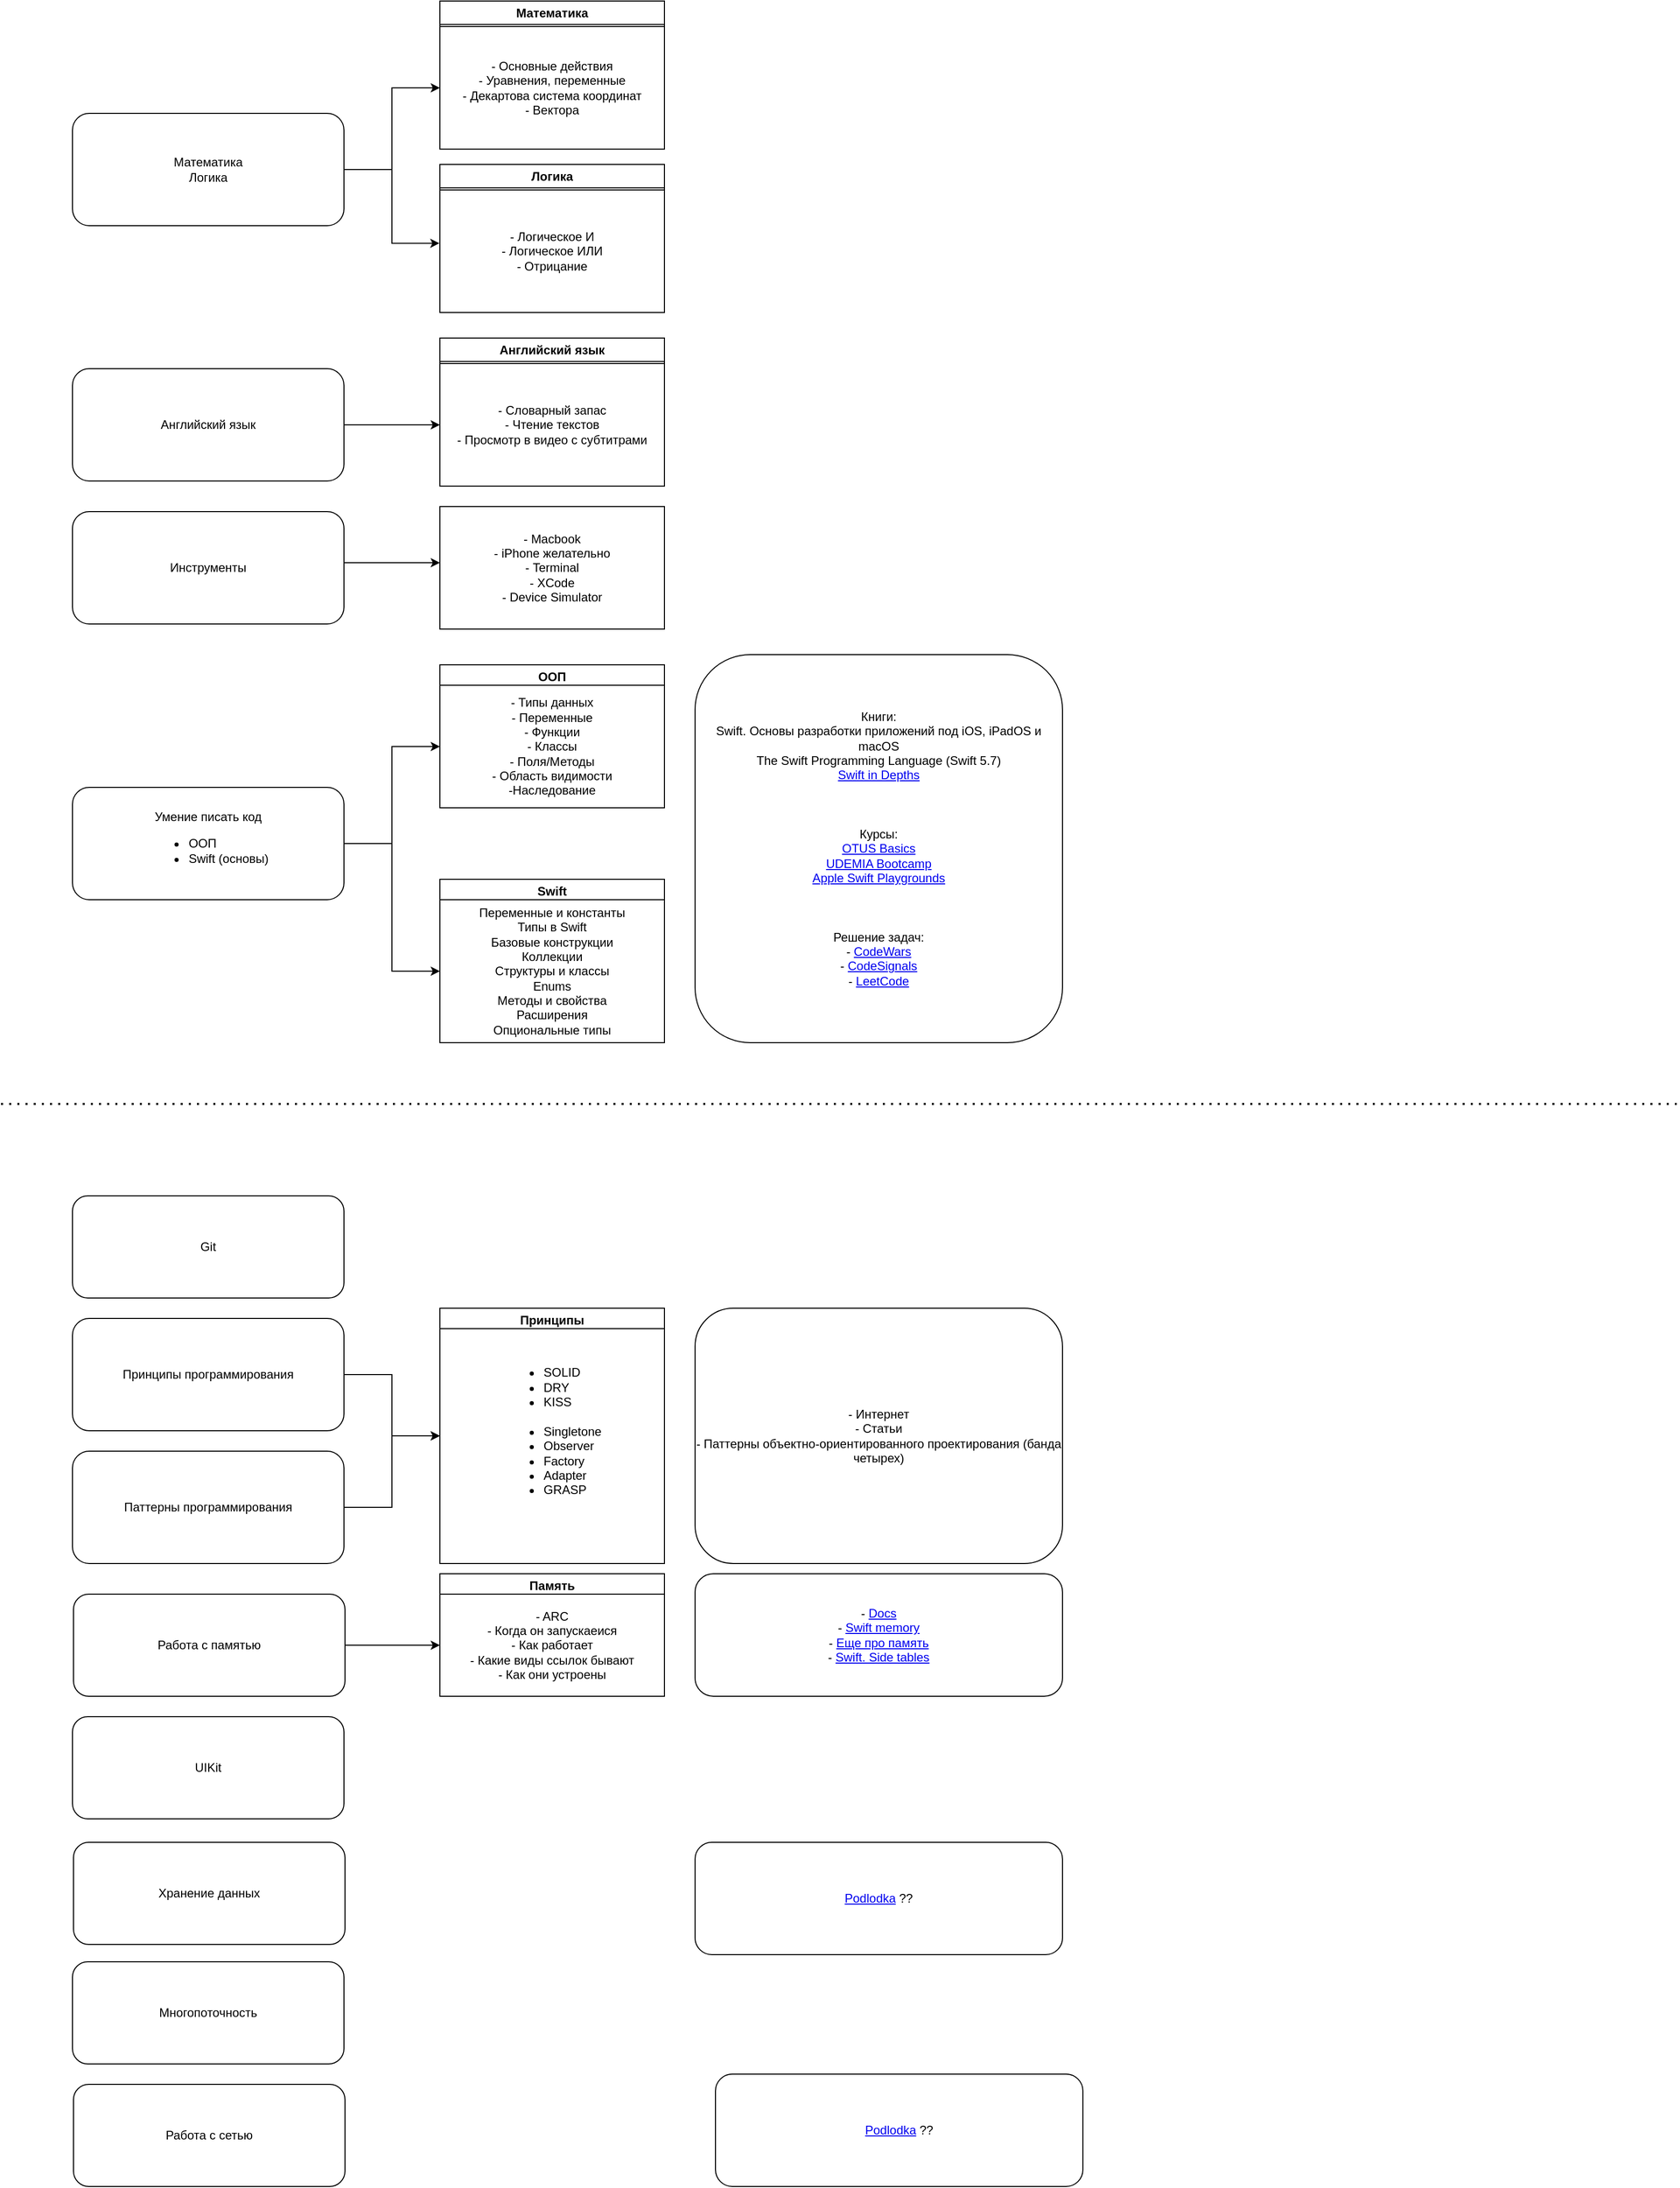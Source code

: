 <mxfile version="22.1.0" type="github">
  <diagram name="Страница — 1" id="_5af58X6gQqTB03gFPoe">
    <mxGraphModel dx="1749" dy="625" grid="1" gridSize="10" guides="1" tooltips="1" connect="1" arrows="1" fold="1" page="1" pageScale="1" pageWidth="827" pageHeight="1169" math="0" shadow="0">
      <root>
        <mxCell id="0" />
        <mxCell id="1" parent="0" />
        <mxCell id="vCxmfgHOgyI4xVYoJoi5-3" value="ООП" style="swimlane;whiteSpace=wrap;html=1;" parent="1" vertex="1">
          <mxGeometry x="430" y="670" width="220" height="140" as="geometry" />
        </mxCell>
        <mxCell id="vCxmfgHOgyI4xVYoJoi5-8" value="Книги:&lt;br&gt;Swift. Основы разработки приложений под iOS, iPadOS и macOS&lt;br&gt;The Swift Programming Language (Swift 5.7)&lt;br&gt;&lt;a href=&quot;https://drive.google.com/file/d/1Acsf4f5pXHFojomXbPFyc4LUo7YMQOrP/view?usp=drive_link&quot;&gt;Swift in Depths&lt;/a&gt;&lt;br&gt;&lt;br&gt;&lt;br&gt;&lt;br&gt;Курсы:&lt;br&gt;&lt;a href=&quot;https://otus.ru/lessons/basic-ios/&quot;&gt;OTUS Basics&lt;/a&gt;&lt;br&gt;&lt;a href=&quot;https://drive.google.com/drive/folders/1-5KHCQ-wWFF1CMX0HtBL7KyEI4G1gjN8&quot;&gt;UDEMIA Bootcamp&lt;/a&gt;&lt;br&gt;&lt;a href=&quot;https://developer.apple.com/swift-playgrounds/&quot;&gt;Apple Swift Playgrounds&lt;/a&gt;&lt;br&gt;&lt;br&gt;&lt;br&gt;&lt;br&gt;Решение задач:&lt;br&gt;- &lt;a href=&quot;https://www.codewars.com/&quot;&gt;CodeWars&lt;/a&gt;&lt;br&gt;- &lt;a href=&quot;https://codesignal.com/&quot;&gt;CodeSignals&lt;/a&gt;&lt;br&gt;- &lt;a href=&quot;https://leetcode.com/&quot;&gt;LeetCode&lt;/a&gt;" style="rounded=1;whiteSpace=wrap;html=1;" parent="1" vertex="1">
          <mxGeometry x="680" y="660" width="360" height="380" as="geometry" />
        </mxCell>
        <mxCell id="vCxmfgHOgyI4xVYoJoi5-9" value="Английский язык" style="rounded=1;whiteSpace=wrap;html=1;align=center;" parent="1" vertex="1">
          <mxGeometry x="70" y="380" width="266" height="110" as="geometry" />
        </mxCell>
        <mxCell id="vCxmfgHOgyI4xVYoJoi5-10" value="Английский язык" style="swimlane;whiteSpace=wrap;html=1;" parent="1" vertex="1">
          <mxGeometry x="430" y="350" width="220" height="145" as="geometry" />
        </mxCell>
        <mxCell id="vCxmfgHOgyI4xVYoJoi5-11" value="- Словарный запас&lt;br&gt;- Чтение текстов&lt;br&gt;- Просмотр в видео с субтитрами" style="whiteSpace=wrap;html=1;" parent="vCxmfgHOgyI4xVYoJoi5-10" vertex="1">
          <mxGeometry y="25" width="220" height="120" as="geometry" />
        </mxCell>
        <mxCell id="vCxmfgHOgyI4xVYoJoi5-12" value="" style="endArrow=classic;html=1;rounded=0;exitX=1;exitY=0.5;exitDx=0;exitDy=0;entryX=0;entryY=0.5;entryDx=0;entryDy=0;" parent="1" source="vCxmfgHOgyI4xVYoJoi5-9" target="vCxmfgHOgyI4xVYoJoi5-11" edge="1">
          <mxGeometry width="50" height="50" relative="1" as="geometry">
            <mxPoint x="370" y="630" as="sourcePoint" />
            <mxPoint x="420" y="580" as="targetPoint" />
          </mxGeometry>
        </mxCell>
        <mxCell id="vCxmfgHOgyI4xVYoJoi5-13" value="Математика&lt;br&gt;Логика" style="rounded=1;whiteSpace=wrap;html=1;align=center;" parent="1" vertex="1">
          <mxGeometry x="70" y="130" width="266" height="110" as="geometry" />
        </mxCell>
        <mxCell id="vCxmfgHOgyI4xVYoJoi5-14" value="Математика" style="swimlane;whiteSpace=wrap;html=1;" parent="1" vertex="1">
          <mxGeometry x="430" y="20" width="220" height="145" as="geometry" />
        </mxCell>
        <mxCell id="vCxmfgHOgyI4xVYoJoi5-15" value="- Основные действия&lt;br&gt;- Уравнения, переменные&lt;br&gt;- Декартова система координат&lt;br&gt;- Вектора" style="whiteSpace=wrap;html=1;" parent="vCxmfgHOgyI4xVYoJoi5-14" vertex="1">
          <mxGeometry y="25" width="220" height="120" as="geometry" />
        </mxCell>
        <mxCell id="vCxmfgHOgyI4xVYoJoi5-16" value="" style="endArrow=classic;html=1;rounded=0;exitX=1;exitY=0.5;exitDx=0;exitDy=0;entryX=0;entryY=0.5;entryDx=0;entryDy=0;edgeStyle=orthogonalEdgeStyle;" parent="1" source="vCxmfgHOgyI4xVYoJoi5-13" target="vCxmfgHOgyI4xVYoJoi5-15" edge="1">
          <mxGeometry width="50" height="50" relative="1" as="geometry">
            <mxPoint x="320" y="310" as="sourcePoint" />
            <mxPoint x="370" y="260" as="targetPoint" />
          </mxGeometry>
        </mxCell>
        <mxCell id="vCxmfgHOgyI4xVYoJoi5-17" value="Логика" style="swimlane;whiteSpace=wrap;html=1;" parent="1" vertex="1">
          <mxGeometry x="430" y="180" width="220" height="145" as="geometry" />
        </mxCell>
        <mxCell id="vCxmfgHOgyI4xVYoJoi5-18" value="- Логическое И&lt;br&gt;- Логическое ИЛИ&lt;br&gt;- Отрицание" style="whiteSpace=wrap;html=1;" parent="vCxmfgHOgyI4xVYoJoi5-17" vertex="1">
          <mxGeometry y="25" width="220" height="120" as="geometry" />
        </mxCell>
        <mxCell id="vCxmfgHOgyI4xVYoJoi5-19" value="" style="endArrow=classic;html=1;rounded=0;edgeStyle=orthogonalEdgeStyle;exitX=1;exitY=0.5;exitDx=0;exitDy=0;entryX=-0.002;entryY=0.435;entryDx=0;entryDy=0;entryPerimeter=0;" parent="1" source="vCxmfgHOgyI4xVYoJoi5-13" target="vCxmfgHOgyI4xVYoJoi5-18" edge="1">
          <mxGeometry width="50" height="50" relative="1" as="geometry">
            <mxPoint x="320" y="280" as="sourcePoint" />
            <mxPoint x="370" y="230" as="targetPoint" />
          </mxGeometry>
        </mxCell>
        <mxCell id="7uVsoyw86wDC9n9_G3oJ-1" value="" style="endArrow=none;dashed=1;html=1;dashPattern=1 3;strokeWidth=2;rounded=0;" parent="1" edge="1">
          <mxGeometry width="50" height="50" relative="1" as="geometry">
            <mxPoint y="1100" as="sourcePoint" />
            <mxPoint x="1641.818" y="1100" as="targetPoint" />
          </mxGeometry>
        </mxCell>
        <mxCell id="7uVsoyw86wDC9n9_G3oJ-10" style="edgeStyle=orthogonalEdgeStyle;rounded=0;orthogonalLoop=1;jettySize=auto;html=1;exitX=1;exitY=0.5;exitDx=0;exitDy=0;entryX=0;entryY=0.5;entryDx=0;entryDy=0;" parent="1" source="7uVsoyw86wDC9n9_G3oJ-2" target="7uVsoyw86wDC9n9_G3oJ-7" edge="1">
          <mxGeometry relative="1" as="geometry" />
        </mxCell>
        <mxCell id="7uVsoyw86wDC9n9_G3oJ-2" value="Принципы программирования" style="rounded=1;whiteSpace=wrap;html=1;align=center;" parent="1" vertex="1">
          <mxGeometry x="70" y="1310" width="266" height="110" as="geometry" />
        </mxCell>
        <mxCell id="7uVsoyw86wDC9n9_G3oJ-3" value="Инструменты" style="rounded=1;whiteSpace=wrap;html=1;align=center;" parent="1" vertex="1">
          <mxGeometry x="70" y="520" width="266" height="110" as="geometry" />
        </mxCell>
        <mxCell id="7uVsoyw86wDC9n9_G3oJ-4" value="- Macbook&lt;br&gt;- iPhone желательно&lt;br&gt;- Terminal&lt;br&gt;- XCode&lt;br&gt;- Device Simulator" style="whiteSpace=wrap;html=1;" parent="1" vertex="1">
          <mxGeometry x="430" y="515" width="220" height="120" as="geometry" />
        </mxCell>
        <mxCell id="vCxmfgHOgyI4xVYoJoi5-1" style="edgeStyle=orthogonalEdgeStyle;rounded=0;orthogonalLoop=1;jettySize=auto;html=1;entryX=0;entryY=0.5;entryDx=0;entryDy=0;exitX=1;exitY=0.5;exitDx=0;exitDy=0;" parent="1" source="vCxmfgHOgyI4xVYoJoi5-2" target="vCxmfgHOgyI4xVYoJoi5-4" edge="1">
          <mxGeometry relative="1" as="geometry">
            <mxPoint x="300" y="750" as="sourcePoint" />
            <mxPoint x="390" y="650" as="targetPoint" />
          </mxGeometry>
        </mxCell>
        <mxCell id="vCxmfgHOgyI4xVYoJoi5-2" value="Умение писать код&lt;br&gt;&lt;div style=&quot;text-align: left;&quot;&gt;&lt;ul&gt;&lt;li&gt;&lt;span style=&quot;background-color: initial;&quot;&gt;ООП&lt;/span&gt;&lt;/li&gt;&lt;li&gt;&lt;span style=&quot;background-color: initial;&quot;&gt;Swift (основы)&lt;/span&gt;&lt;/li&gt;&lt;/ul&gt;&lt;/div&gt;" style="rounded=1;whiteSpace=wrap;html=1;align=center;" parent="1" vertex="1">
          <mxGeometry x="70" y="790" width="266" height="110" as="geometry" />
        </mxCell>
        <mxCell id="vCxmfgHOgyI4xVYoJoi5-4" value="- Типы данных&lt;br&gt;- Переменные&lt;br&gt;- Функции&lt;br&gt;- Классы&lt;br&gt;- Поля/Методы&lt;br&gt;- Область видимости&lt;br&gt;-Наследование&lt;br&gt;" style="whiteSpace=wrap;html=1;" parent="1" vertex="1">
          <mxGeometry x="430" y="690" width="220" height="120" as="geometry" />
        </mxCell>
        <mxCell id="vCxmfgHOgyI4xVYoJoi5-5" value="Swift" style="swimlane;whiteSpace=wrap;html=1;" parent="1" vertex="1">
          <mxGeometry x="430" y="880" width="220" height="160" as="geometry" />
        </mxCell>
        <mxCell id="vCxmfgHOgyI4xVYoJoi5-6" value="&lt;span style=&quot;background-color: initial;&quot;&gt;Переменные и константы&lt;/span&gt;&lt;br&gt;&lt;span style=&quot;background-color: initial;&quot;&gt;Типы в Swift&lt;/span&gt;&lt;br&gt;&lt;span style=&quot;background-color: initial;&quot;&gt;Базовые конструкции&lt;/span&gt;&lt;br&gt;&lt;span style=&quot;background-color: initial;&quot;&gt;Коллекции&lt;/span&gt;&lt;br&gt;&lt;span style=&quot;background-color: initial;&quot;&gt;Структуры и классы&lt;/span&gt;&lt;br&gt;&lt;span style=&quot;background-color: initial;&quot;&gt;Enums&lt;/span&gt;&lt;br&gt;&lt;span style=&quot;background-color: initial;&quot;&gt;Методы и свойства&lt;/span&gt;&lt;br&gt;&lt;span style=&quot;background-color: initial;&quot;&gt;Расширения&lt;/span&gt;&lt;br&gt;&lt;span style=&quot;background-color: initial;&quot;&gt;Опциональные типы&lt;/span&gt;" style="whiteSpace=wrap;html=1;" parent="vCxmfgHOgyI4xVYoJoi5-5" vertex="1">
          <mxGeometry y="20" width="220" height="140" as="geometry" />
        </mxCell>
        <mxCell id="vCxmfgHOgyI4xVYoJoi5-7" value="" style="endArrow=classic;html=1;rounded=0;edgeStyle=orthogonalEdgeStyle;entryX=0;entryY=0.5;entryDx=0;entryDy=0;exitX=1;exitY=0.5;exitDx=0;exitDy=0;" parent="1" source="vCxmfgHOgyI4xVYoJoi5-2" target="vCxmfgHOgyI4xVYoJoi5-6" edge="1">
          <mxGeometry width="50" height="50" relative="1" as="geometry">
            <mxPoint x="340" y="840" as="sourcePoint" />
            <mxPoint x="430" y="950" as="targetPoint" />
          </mxGeometry>
        </mxCell>
        <mxCell id="7uVsoyw86wDC9n9_G3oJ-5" value="" style="endArrow=classic;html=1;rounded=0;exitX=1;exitY=0.5;exitDx=0;exitDy=0;entryX=0;entryY=0.5;entryDx=0;entryDy=0;" parent="1" edge="1">
          <mxGeometry width="50" height="50" relative="1" as="geometry">
            <mxPoint x="336" y="570" as="sourcePoint" />
            <mxPoint x="430" y="570" as="targetPoint" />
          </mxGeometry>
        </mxCell>
        <mxCell id="7uVsoyw86wDC9n9_G3oJ-12" style="edgeStyle=orthogonalEdgeStyle;rounded=0;orthogonalLoop=1;jettySize=auto;html=1;exitX=1;exitY=0.5;exitDx=0;exitDy=0;entryX=0;entryY=0.5;entryDx=0;entryDy=0;" parent="1" source="7uVsoyw86wDC9n9_G3oJ-6" target="7uVsoyw86wDC9n9_G3oJ-7" edge="1">
          <mxGeometry relative="1" as="geometry" />
        </mxCell>
        <mxCell id="7uVsoyw86wDC9n9_G3oJ-6" value="Паттерны программирования" style="rounded=1;whiteSpace=wrap;html=1;align=center;" parent="1" vertex="1">
          <mxGeometry x="70" y="1440" width="266" height="110" as="geometry" />
        </mxCell>
        <mxCell id="7uVsoyw86wDC9n9_G3oJ-7" value="Принципы" style="swimlane;whiteSpace=wrap;html=1;" parent="1" vertex="1">
          <mxGeometry x="430" y="1300" width="220" height="250" as="geometry" />
        </mxCell>
        <mxCell id="7uVsoyw86wDC9n9_G3oJ-8" value="&lt;ul style=&quot;text-align: left;&quot;&gt;&lt;li&gt;SOLID&lt;/li&gt;&lt;li&gt;DRY&lt;/li&gt;&lt;li&gt;&lt;span style=&quot;background-color: initial;&quot;&gt;KISS&lt;br&gt;&lt;br&gt;&lt;/span&gt;&lt;/li&gt;&lt;li&gt;Singletone&lt;/li&gt;&lt;li&gt;Observer&lt;/li&gt;&lt;li&gt;&lt;span style=&quot;background-color: initial;&quot;&gt;Factory&lt;/span&gt;&lt;/li&gt;&lt;li&gt;&lt;span style=&quot;background-color: initial;&quot;&gt;Adapter&lt;/span&gt;&lt;/li&gt;&lt;li&gt;&lt;span style=&quot;background-color: initial;&quot;&gt;GRASP&lt;br&gt;&lt;br&gt;&lt;br&gt;&lt;/span&gt;&lt;/li&gt;&lt;/ul&gt;" style="whiteSpace=wrap;html=1;" parent="7uVsoyw86wDC9n9_G3oJ-7" vertex="1">
          <mxGeometry y="20" width="220" height="230" as="geometry" />
        </mxCell>
        <mxCell id="7uVsoyw86wDC9n9_G3oJ-13" value="- Интернет&lt;br&gt;- Статьи&lt;br&gt;- Паттерны объектно-ориентированного проектирования (банда четырех)" style="rounded=1;whiteSpace=wrap;html=1;" parent="1" vertex="1">
          <mxGeometry x="680" y="1300" width="360" height="250" as="geometry" />
        </mxCell>
        <mxCell id="7uVsoyw86wDC9n9_G3oJ-14" value="Работа с памятью" style="rounded=1;whiteSpace=wrap;html=1;align=center;" parent="1" vertex="1">
          <mxGeometry x="71" y="1580" width="266" height="100" as="geometry" />
        </mxCell>
        <mxCell id="7uVsoyw86wDC9n9_G3oJ-16" value="Память" style="swimlane;whiteSpace=wrap;html=1;" parent="1" vertex="1">
          <mxGeometry x="430" y="1560" width="220" height="120" as="geometry" />
        </mxCell>
        <mxCell id="7uVsoyw86wDC9n9_G3oJ-17" value="- ARC&lt;br&gt;- Когда он запускаеися&lt;br&gt;- Как работает&lt;br&gt;- Какие виды ссылок бывают&lt;br&gt;- Как они устроены" style="whiteSpace=wrap;html=1;" parent="7uVsoyw86wDC9n9_G3oJ-16" vertex="1">
          <mxGeometry y="20" width="220" height="100" as="geometry" />
        </mxCell>
        <mxCell id="7uVsoyw86wDC9n9_G3oJ-18" value="" style="endArrow=classic;html=1;rounded=0;exitX=1;exitY=0.5;exitDx=0;exitDy=0;entryX=0;entryY=0.5;entryDx=0;entryDy=0;" parent="1" source="7uVsoyw86wDC9n9_G3oJ-14" target="7uVsoyw86wDC9n9_G3oJ-17" edge="1">
          <mxGeometry width="50" height="50" relative="1" as="geometry">
            <mxPoint x="510" y="1510" as="sourcePoint" />
            <mxPoint x="560" y="1460" as="targetPoint" />
          </mxGeometry>
        </mxCell>
        <mxCell id="7uVsoyw86wDC9n9_G3oJ-19" value="UIKit" style="rounded=1;whiteSpace=wrap;html=1;align=center;" parent="1" vertex="1">
          <mxGeometry x="70" y="1700" width="266" height="100" as="geometry" />
        </mxCell>
        <mxCell id="7uVsoyw86wDC9n9_G3oJ-20" value="Хранение данных" style="rounded=1;whiteSpace=wrap;html=1;align=center;" parent="1" vertex="1">
          <mxGeometry x="71" y="1823" width="266" height="100" as="geometry" />
        </mxCell>
        <mxCell id="7uVsoyw86wDC9n9_G3oJ-21" value="Работа с сетью" style="rounded=1;whiteSpace=wrap;html=1;align=center;" parent="1" vertex="1">
          <mxGeometry x="71" y="2060" width="266" height="100" as="geometry" />
        </mxCell>
        <mxCell id="7uVsoyw86wDC9n9_G3oJ-22" value="Многопоточность" style="rounded=1;whiteSpace=wrap;html=1;align=center;" parent="1" vertex="1">
          <mxGeometry x="70" y="1940" width="266" height="100" as="geometry" />
        </mxCell>
        <mxCell id="7uVsoyw86wDC9n9_G3oJ-23" value="Git" style="rounded=1;whiteSpace=wrap;html=1;align=center;" parent="1" vertex="1">
          <mxGeometry x="70" y="1190" width="266" height="100" as="geometry" />
        </mxCell>
        <mxCell id="6vTIE9_mmki5EIVPtUrZ-1" value="- &lt;a href=&quot;https://docs.swift.org/swift-book/documentation/the-swift-programming-language/automaticreferencecounting/&quot;&gt;Docs&lt;/a&gt;&lt;br&gt;- &lt;a href=&quot;https://habr.com/ru/companies/hh/articles/546856/&quot;&gt;Swift memory&lt;/a&gt;&lt;br&gt;- &lt;a href=&quot;https://habr.com/ru/articles/592385/&quot;&gt;Еще про память&lt;/a&gt;&lt;br&gt;- &lt;a href=&quot;https://maximeremenko.com/swift-arc-weak-references&quot;&gt;Swift. Side tables&lt;/a&gt;" style="rounded=1;whiteSpace=wrap;html=1;" vertex="1" parent="1">
          <mxGeometry x="680" y="1560" width="360" height="120" as="geometry" />
        </mxCell>
        <mxCell id="6vTIE9_mmki5EIVPtUrZ-3" value="&lt;a href=&quot;https://www.youtube.com/playlist?list=PLNSmyatBJig5N7lw2mSQu-gfIogqw3Yj3&quot;&gt;Podlodka&lt;/a&gt;&amp;nbsp;??" style="rounded=1;whiteSpace=wrap;html=1;" vertex="1" parent="1">
          <mxGeometry x="700" y="2050" width="360" height="110" as="geometry" />
        </mxCell>
        <mxCell id="6vTIE9_mmki5EIVPtUrZ-4" value="&lt;a href=&quot;https://www.youtube.com/playlist?list=PLNSmyatBJig5VQuEhPXsvuBA3m-YP8CIQ&quot;&gt;Podlodka&lt;/a&gt;&amp;nbsp;??" style="rounded=1;whiteSpace=wrap;html=1;" vertex="1" parent="1">
          <mxGeometry x="680" y="1823" width="360" height="110" as="geometry" />
        </mxCell>
      </root>
    </mxGraphModel>
  </diagram>
</mxfile>
